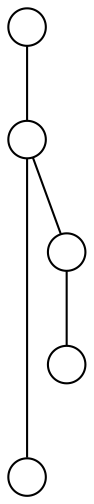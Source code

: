 digraph G {
	graph [fontname = "Helvetica"];
	node [fontname = "Helvetica",shape=circle,width=0.25];
	edge [fontname = "Helvetica",dir=none];

	A [label=""];
	B [label=""];
	C [label=""];
	D [label=""];
	E [label=""];
	A -> D;
	// the cycle:
	B -> C [style=invis];
	C -> D;
	D -> E;
	E -> B;
}
